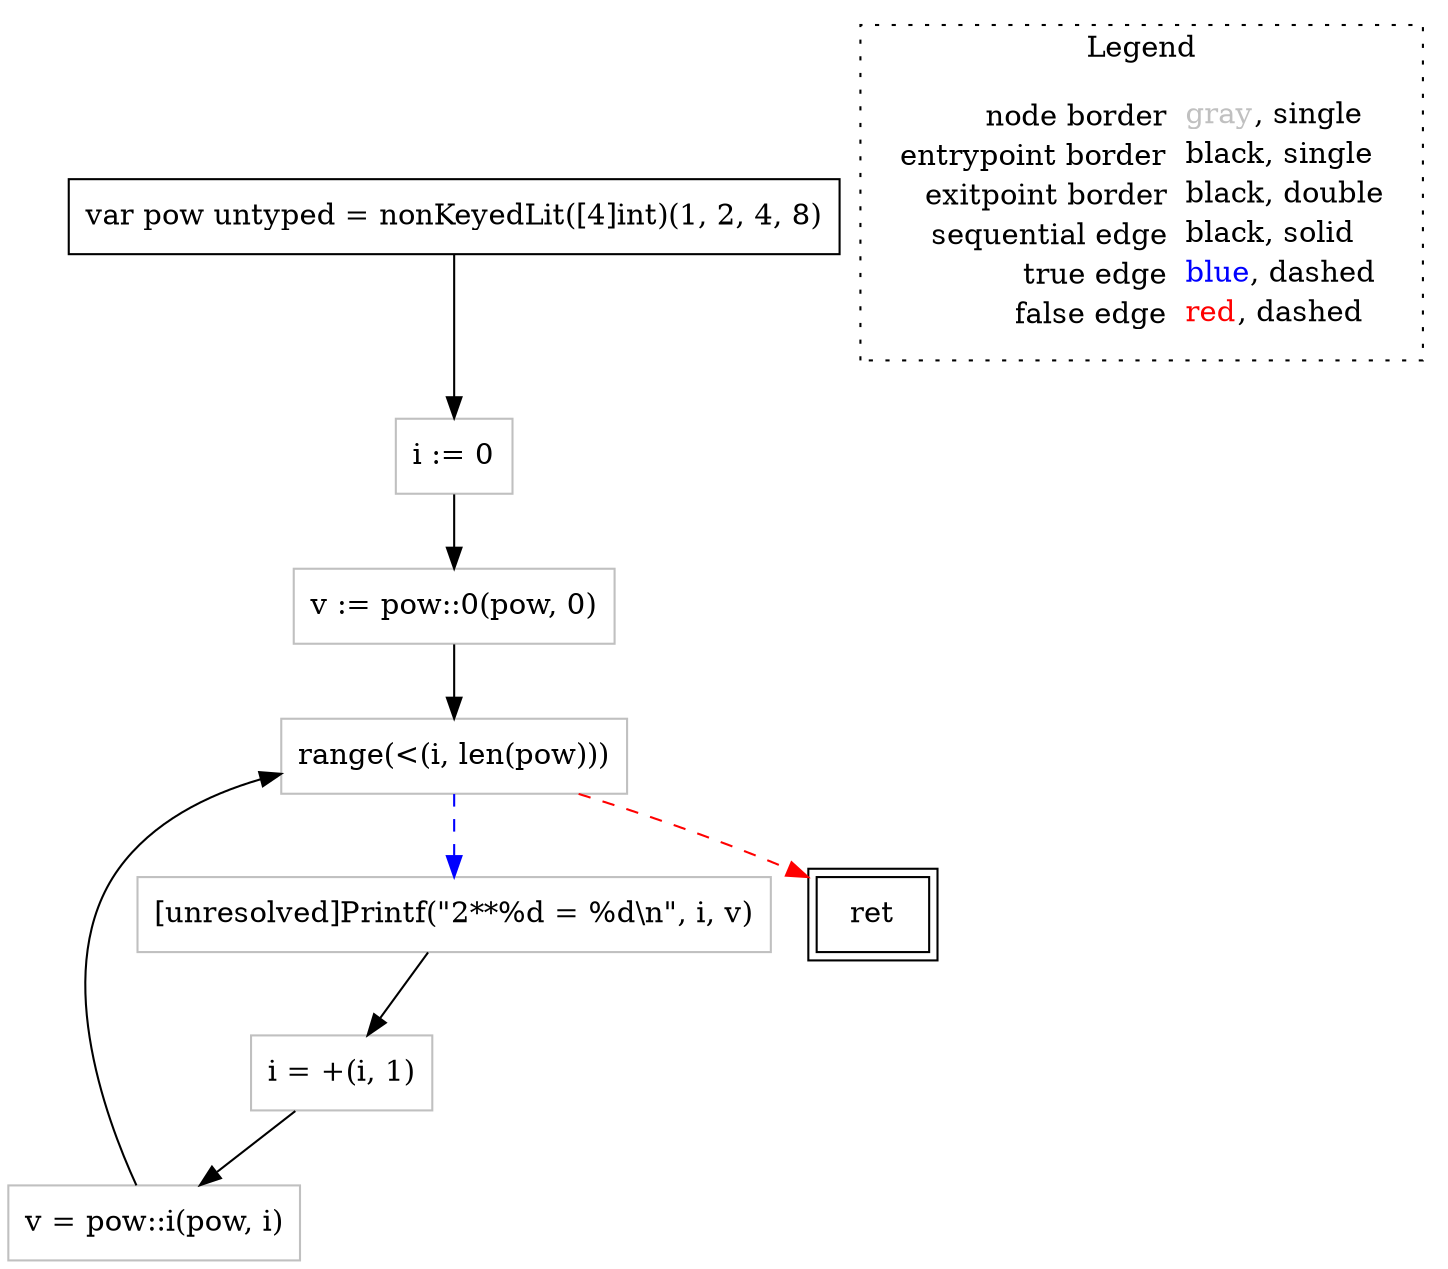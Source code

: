 digraph {
	"node0" [shape="rect",color="black",label=<var pow untyped = nonKeyedLit([4]int)(1, 2, 4, 8)>];
	"node1" [shape="rect",color="gray",label=<v := pow::0(pow, 0)>];
	"node2" [shape="rect",color="gray",label=<i = +(i, 1)>];
	"node3" [shape="rect",color="gray",label=<i := 0>];
	"node4" [shape="rect",color="gray",label=<[unresolved]Printf(&quot;2**%d = %d\\n&quot;, i, v)>];
	"node5" [shape="rect",color="black",peripheries="2",label=<ret>];
	"node6" [shape="rect",color="gray",label=<v = pow::i(pow, i)>];
	"node7" [shape="rect",color="gray",label=<range(&lt;(i, len(pow)))>];
	"node1" -> "node7" [color="black"];
	"node2" -> "node6" [color="black"];
	"node3" -> "node1" [color="black"];
	"node4" -> "node2" [color="black"];
	"node0" -> "node3" [color="black"];
	"node6" -> "node7" [color="black"];
	"node7" -> "node4" [color="blue",style="dashed"];
	"node7" -> "node5" [color="red",style="dashed"];
subgraph cluster_legend {
	label="Legend";
	style=dotted;
	node [shape=plaintext];
	"legend" [label=<<table border="0" cellpadding="2" cellspacing="0" cellborder="0"><tr><td align="right">node border&nbsp;</td><td align="left"><font color="gray">gray</font>, single</td></tr><tr><td align="right">entrypoint border&nbsp;</td><td align="left"><font color="black">black</font>, single</td></tr><tr><td align="right">exitpoint border&nbsp;</td><td align="left"><font color="black">black</font>, double</td></tr><tr><td align="right">sequential edge&nbsp;</td><td align="left"><font color="black">black</font>, solid</td></tr><tr><td align="right">true edge&nbsp;</td><td align="left"><font color="blue">blue</font>, dashed</td></tr><tr><td align="right">false edge&nbsp;</td><td align="left"><font color="red">red</font>, dashed</td></tr></table>>];
}

}
